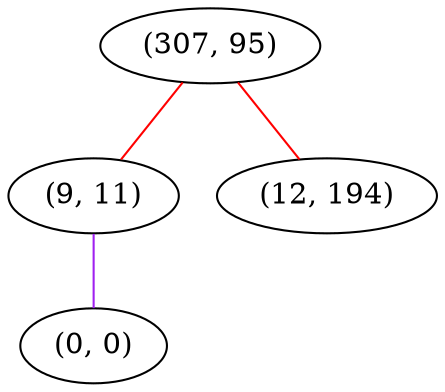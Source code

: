 graph "" {
"(307, 95)";
"(9, 11)";
"(0, 0)";
"(12, 194)";
"(307, 95)" -- "(12, 194)"  [color=red, key=0, weight=1];
"(307, 95)" -- "(9, 11)"  [color=red, key=0, weight=1];
"(9, 11)" -- "(0, 0)"  [color=purple, key=0, weight=4];
}
